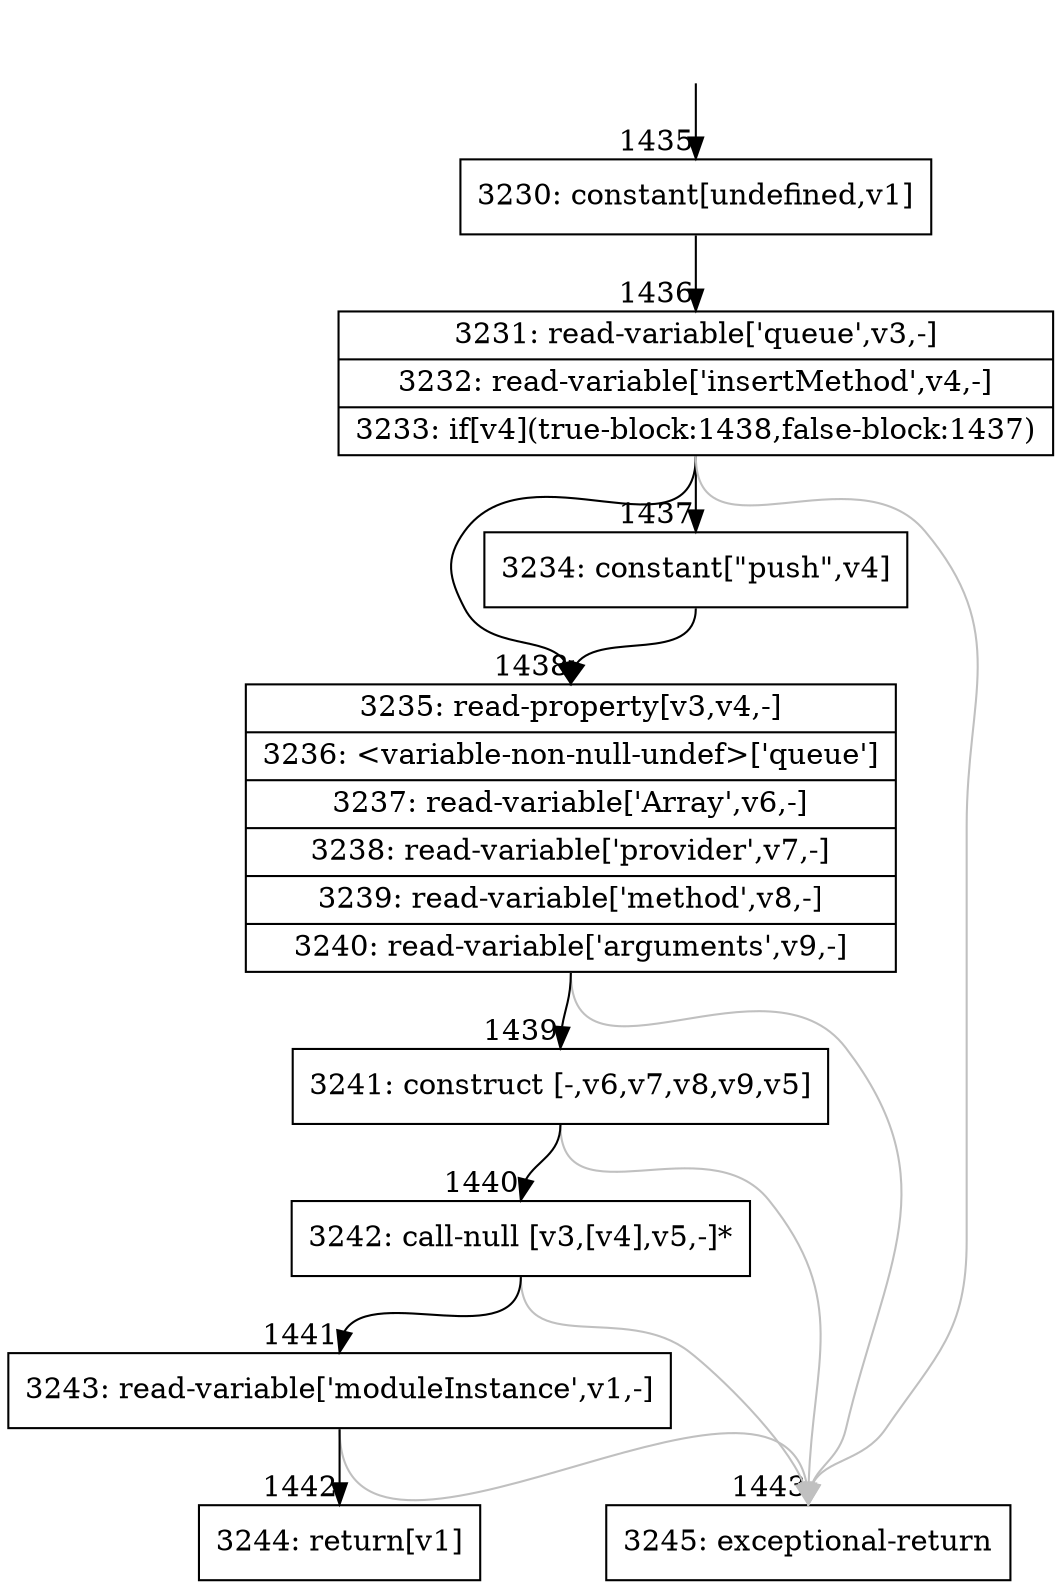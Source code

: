 digraph {
rankdir="TD"
BB_entry111[shape=none,label=""];
BB_entry111 -> BB1435 [tailport=s, headport=n, headlabel="    1435"]
BB1435 [shape=record label="{3230: constant[undefined,v1]}" ] 
BB1435 -> BB1436 [tailport=s, headport=n, headlabel="      1436"]
BB1436 [shape=record label="{3231: read-variable['queue',v3,-]|3232: read-variable['insertMethod',v4,-]|3233: if[v4](true-block:1438,false-block:1437)}" ] 
BB1436 -> BB1438 [tailport=s, headport=n, headlabel="      1438"]
BB1436 -> BB1437 [tailport=s, headport=n, headlabel="      1437"]
BB1436 -> BB1443 [tailport=s, headport=n, color=gray, headlabel="      1443"]
BB1437 [shape=record label="{3234: constant[\"push\",v4]}" ] 
BB1437 -> BB1438 [tailport=s, headport=n]
BB1438 [shape=record label="{3235: read-property[v3,v4,-]|3236: \<variable-non-null-undef\>['queue']|3237: read-variable['Array',v6,-]|3238: read-variable['provider',v7,-]|3239: read-variable['method',v8,-]|3240: read-variable['arguments',v9,-]}" ] 
BB1438 -> BB1439 [tailport=s, headport=n, headlabel="      1439"]
BB1438 -> BB1443 [tailport=s, headport=n, color=gray]
BB1439 [shape=record label="{3241: construct [-,v6,v7,v8,v9,v5]}" ] 
BB1439 -> BB1440 [tailport=s, headport=n, headlabel="      1440"]
BB1439 -> BB1443 [tailport=s, headport=n, color=gray]
BB1440 [shape=record label="{3242: call-null [v3,[v4],v5,-]*}" ] 
BB1440 -> BB1441 [tailport=s, headport=n, headlabel="      1441"]
BB1440 -> BB1443 [tailport=s, headport=n, color=gray]
BB1441 [shape=record label="{3243: read-variable['moduleInstance',v1,-]}" ] 
BB1441 -> BB1442 [tailport=s, headport=n, headlabel="      1442"]
BB1441 -> BB1443 [tailport=s, headport=n, color=gray]
BB1442 [shape=record label="{3244: return[v1]}" ] 
BB1443 [shape=record label="{3245: exceptional-return}" ] 
//#$~ 2194
}
